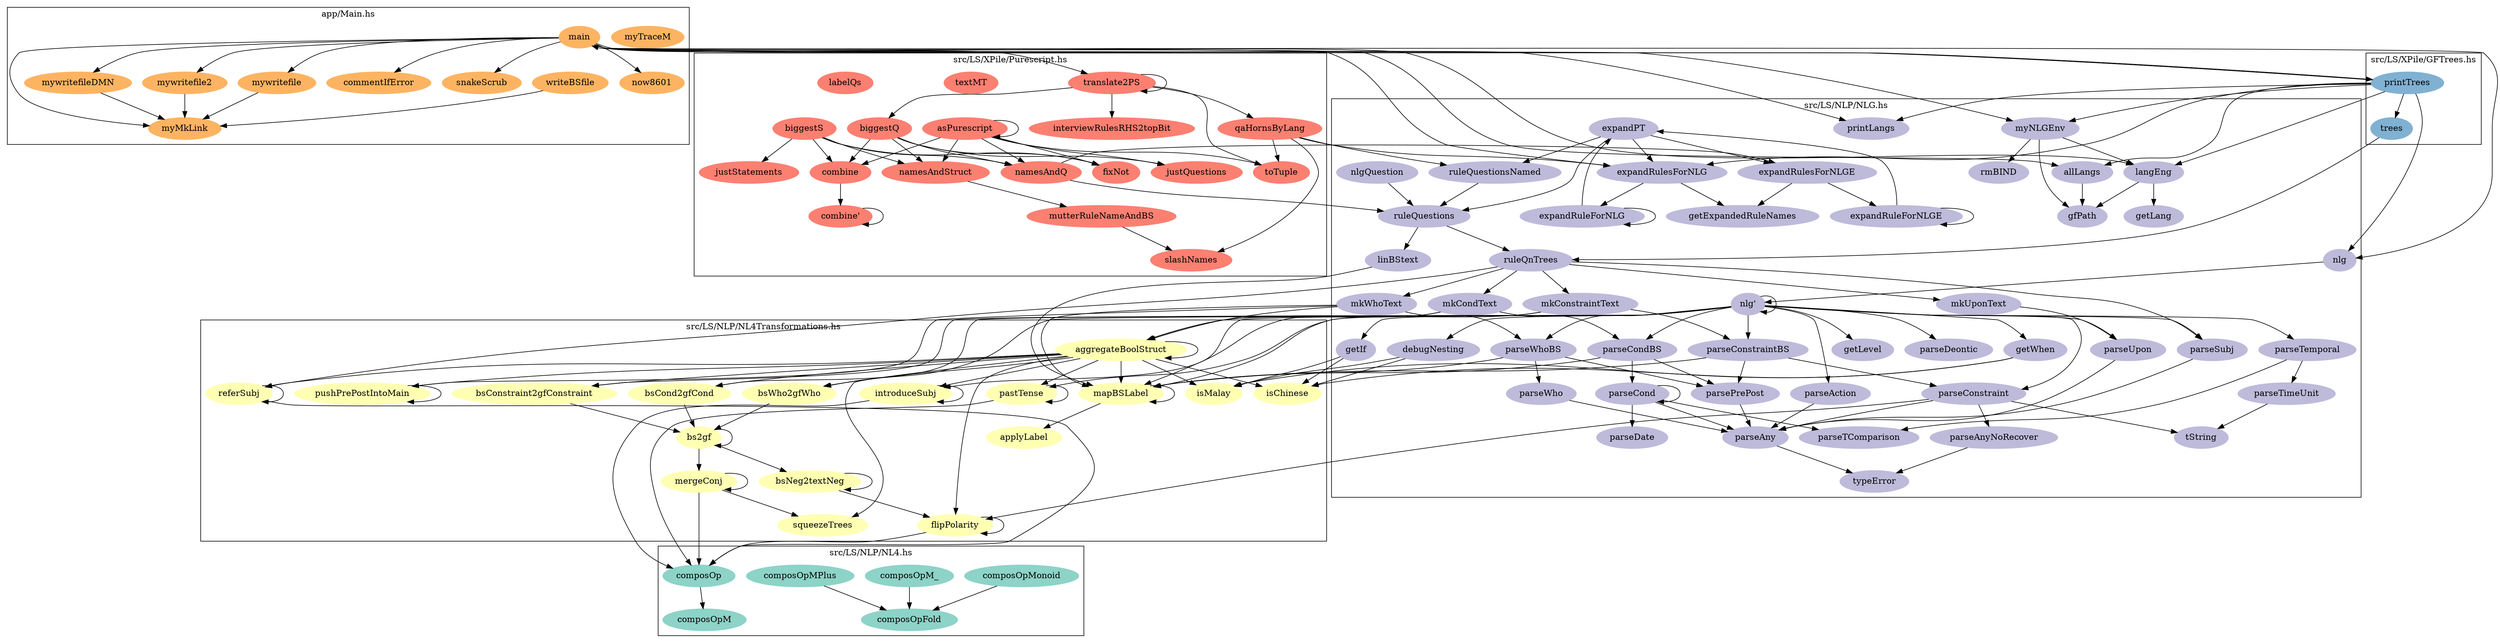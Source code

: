 strict digraph deps {
  node [colorscheme=set312, style=filled];

   subgraph cluster_6 {
     label = "app/Main.hs";
     "writeBSfile" [label= "writeBSfile", color=6];
     "snakeScrub" [label= "snakeScrub", color=6];
     "now8601" [label= "now8601", color=6];
     "mywritefileDMN" [label= "mywritefileDMN", color=6];
     "mywritefile2" [label= "mywritefile2", color=6];
     "mywritefile" [label= "mywritefile", color=6];
     "myTraceM" [label= "myTraceM", color=6];
     "myMkLink" [label= "myMkLink", color=6];
     "main" [label= "main", color=6];
     "commentIfError" [label= "commentIfError", color=6];
   }

   subgraph cluster_1 {
     label = "src/LS/NLP/NL4.hs";
     "composOpMonoid" [label= "composOpMonoid", color=1];
     "composOpM_" [label= "composOpM_", color=1];
     "composOpMPlus" [label= "composOpMPlus", color=1];
     "composOpM" [label= "composOpM", color=1];
     "composOpFold" [label= "composOpFold", color=1];
     "composOp" [label= "composOp", color=1];
   }

   subgraph cluster_2 {
     label = "src/LS/NLP/NL4Transformations.hs";
     "squeezeTrees" [label= "squeezeTrees", color=2];
     "referSubj" [label= "referSubj", color=2];
     "pushPrePostIntoMain" [label= "pushPrePostIntoMain", color=2];
     "pastTense" [label= "pastTense", color=2];
     "mergeConj" [label= "mergeConj", color=2];
     "mapBSLabel" [label= "mapBSLabel", color=2];
     "isMalay" [label= "isMalay", color=2];
     "isChinese" [label= "isChinese", color=2];
     "introduceSubj" [label= "introduceSubj", color=2];
     "flipPolarity" [label= "flipPolarity", color=2];
     "bsWho2gfWho" [label= "bsWho2gfWho", color=2];
     "bsNeg2textNeg" [label= "bsNeg2textNeg", color=2];
     "bsConstraint2gfConstraint" [label= "bsConstraint2gfConstraint", color=2];
     "bsCond2gfCond" [label= "bsCond2gfCond", color=2];
     "bs2gf" [label= "bs2gf", color=2];
     "applyLabel" [label= "applyLabel", color=2];
     "aggregateBoolStruct" [label= "aggregateBoolStruct", color=2];
   }

   subgraph cluster_3 {
     label = "src/LS/NLP/NLG.hs";
     "typeError" [label= "typeError", color=3];
     "tString" [label= "tString", color=3];
     "ruleQuestionsNamed" [label= "ruleQuestionsNamed", color=3];
     "ruleQuestions" [label= "ruleQuestions", color=3];
     "ruleQnTrees" [label= "ruleQnTrees", color=3];
     "rmBIND" [label= "rmBIND", color=3];
     "printLangs" [label= "printLangs", color=3];
     "parseWhoBS" [label= "parseWhoBS", color=3];
     "parseWho" [label= "parseWho", color=3];
     "parseUpon" [label= "parseUpon", color=3];
     "parseTimeUnit" [label= "parseTimeUnit", color=3];
     "parseTemporal" [label= "parseTemporal", color=3];
     "parseTComparison" [label= "parseTComparison", color=3];
     "parseSubj" [label= "parseSubj", color=3];
     "parsePrePost" [label= "parsePrePost", color=3];
     "parseDeontic" [label= "parseDeontic", color=3];
     "parseDate" [label= "parseDate", color=3];
     "parseConstraintBS" [label= "parseConstraintBS", color=3];
     "parseConstraint" [label= "parseConstraint", color=3];
     "parseCondBS" [label= "parseCondBS", color=3];
     "parseCond" [label= "parseCond", color=3];
     "parseAnyNoRecover" [label= "parseAnyNoRecover", color=3];
     "parseAny" [label= "parseAny", color=3];
     "parseAction" [label= "parseAction", color=3];
     "nlg\'" [label= "nlg\'", color=3];
     "nlgQuestion" [label= "nlgQuestion", color=3];
     "nlg" [label= "nlg", color=3];
     "myNLGEnv" [label= "myNLGEnv", color=3];
     "mkWhoText" [label= "mkWhoText", color=3];
     "mkUponText" [label= "mkUponText", color=3];
     "mkConstraintText" [label= "mkConstraintText", color=3];
     "mkCondText" [label= "mkCondText", color=3];
     "linBStext" [label= "linBStext", color=3];
     "langEng" [label= "langEng", color=3];
     "gfPath" [label= "gfPath", color=3];
     "getWhen" [label= "getWhen", color=3];
     "getLevel" [label= "getLevel", color=3];
     "getLang" [label= "getLang", color=3];
     "getIf" [label= "getIf", color=3];
     "getExpandedRuleNames" [label= "getExpandedRuleNames", color=3];
     "expandRulesForNLGE" [label= "expandRulesForNLGE", color=3];
     "expandRulesForNLG" [label= "expandRulesForNLG", color=3];
     "expandRuleForNLGE" [label= "expandRuleForNLGE", color=3];
     "expandRuleForNLG" [label= "expandRuleForNLG", color=3];
     "expandPT" [label= "expandPT", color=3];
     "debugNesting" [label= "debugNesting", color=3];
     "allLangs" [label= "allLangs", color=3];
   }

   subgraph cluster_5 {
     label = "src/LS/XPile/GFTrees.hs";
     "trees" [label= "trees", color=5];
     "printTrees" [label= "printTrees", color=5];
   }

   subgraph cluster_4 {
     label = "src/LS/XPile/Purescript.hs";
     "translate2PS" [label= "translate2PS", color=4];
     "toTuple" [label= "toTuple", color=4];
     "textMT" [label= "textMT", color=4];
     "slashNames" [label= "slashNames", color=4];
     "qaHornsByLang" [label= "qaHornsByLang", color=4];
     "namesAndStruct" [label= "namesAndStruct", color=4];
     "namesAndQ" [label= "namesAndQ", color=4];
     "mutterRuleNameAndBS" [label= "mutterRuleNameAndBS", color=4];
     "labelQs" [label= "labelQs", color=4];
     "justStatements" [label= "justStatements", color=4];
     "justQuestions" [label= "justQuestions", color=4];
     "interviewRulesRHS2topBit" [label= "interviewRulesRHS2topBit", color=4];
     "fixNot" [label= "fixNot", color=4];
     "combine\'" [label= "combine\'", color=4];
     "combine" [label= "combine", color=4];
     "biggestS" [label= "biggestS", color=4];
     "biggestQ" [label= "biggestQ", color=4];
     "asPurescript" [label= "asPurescript", color=4];
   }

"aggregateBoolStruct" -> "aggregateBoolStruct";
"aggregateBoolStruct" -> "bsCond2gfCond";
"aggregateBoolStruct" -> "bsConstraint2gfConstraint";
"aggregateBoolStruct" -> "bsWho2gfWho";
"aggregateBoolStruct" -> "flipPolarity";
"aggregateBoolStruct" -> "introduceSubj";
"aggregateBoolStruct" -> "isChinese";
"aggregateBoolStruct" -> "isMalay";
"aggregateBoolStruct" -> "mapBSLabel";
"aggregateBoolStruct" -> "pastTense";
"aggregateBoolStruct" -> "pushPrePostIntoMain";
"aggregateBoolStruct" -> "referSubj";
"aggregateBoolStruct" -> "squeezeTrees";
"allLangs" -> "gfPath";
"asPurescript" -> "asPurescript";
"asPurescript" -> "combine";
"asPurescript" -> "fixNot";
"asPurescript" -> "justQuestions";
"asPurescript" -> "namesAndQ";
"asPurescript" -> "namesAndStruct";
"asPurescript" -> "toTuple";
"biggestQ" -> "combine";
"biggestQ" -> "fixNot";
"biggestQ" -> "justQuestions";
"biggestQ" -> "namesAndQ";
"biggestQ" -> "namesAndStruct";
"biggestS" -> "combine";
"biggestS" -> "fixNot";
"biggestS" -> "justStatements";
"biggestS" -> "namesAndQ";
"biggestS" -> "namesAndStruct";
"bs2gf" -> "bs2gf";
"bs2gf" -> "bsNeg2textNeg";
"bs2gf" -> "mergeConj";
"bsCond2gfCond" -> "bs2gf";
"bsConstraint2gfConstraint" -> "bs2gf";
"bsNeg2textNeg" -> "bsNeg2textNeg";
"bsNeg2textNeg" -> "flipPolarity";
"bsWho2gfWho" -> "bs2gf";
"combine" -> "combine\'";
"combine\'" -> "combine\'";
"composOp" -> "composOpM";
"composOpMPlus" -> "composOpFold";
"composOpM_" -> "composOpFold";
"composOpMonoid" -> "composOpFold";
"debugNesting" -> "isChinese";
"debugNesting" -> "isMalay";
"expandPT" -> "expandRulesForNLG";
"expandPT" -> "expandRulesForNLGE";
"expandPT" -> "ruleQuestions";
"expandPT" -> "ruleQuestionsNamed";
"expandRuleForNLG" -> "expandPT";
"expandRuleForNLG" -> "expandRuleForNLG";
"expandRuleForNLGE" -> "expandPT";
"expandRuleForNLGE" -> "expandRuleForNLGE";
"expandRulesForNLG" -> "expandRuleForNLG";
"expandRulesForNLG" -> "getExpandedRuleNames";
"expandRulesForNLGE" -> "expandRuleForNLGE";
"expandRulesForNLGE" -> "getExpandedRuleNames";
"flipPolarity" -> "composOp";
"flipPolarity" -> "flipPolarity";
"getIf" -> "isChinese";
"getIf" -> "isMalay";
"getWhen" -> "isChinese";
"getWhen" -> "isMalay";
"introduceSubj" -> "composOp";
"introduceSubj" -> "introduceSubj";
"langEng" -> "getLang";
"langEng" -> "gfPath";
"linBStext" -> "mapBSLabel";
"main" -> "allLangs";
"main" -> "commentIfError";
"main" -> "expandRulesForNLG";
"main" -> "langEng";
"main" -> "myMkLink";
"main" -> "myNLGEnv";
"main" -> "mywritefile";
"main" -> "mywritefile2";
"main" -> "mywritefileDMN";
"main" -> "nlg";
"main" -> "now8601";
"main" -> "printLangs";
"main" -> "printTrees";
"main" -> "snakeScrub";
"main" -> "translate2PS";
"mapBSLabel" -> "applyLabel";
"mapBSLabel" -> "mapBSLabel";
"mergeConj" -> "composOp";
"mergeConj" -> "mergeConj";
"mergeConj" -> "squeezeTrees";
"mkCondText" -> "aggregateBoolStruct";
"mkCondText" -> "mapBSLabel";
"mkCondText" -> "parseCondBS";
"mkConstraintText" -> "aggregateBoolStruct";
"mkConstraintText" -> "mapBSLabel";
"mkConstraintText" -> "parseConstraintBS";
"mkUponText" -> "parseUpon";
"mkWhoText" -> "aggregateBoolStruct";
"mkWhoText" -> "mapBSLabel";
"mkWhoText" -> "parseWhoBS";
"mkWhoText" -> "pushPrePostIntoMain";
"mutterRuleNameAndBS" -> "slashNames";
"myNLGEnv" -> "gfPath";
"myNLGEnv" -> "langEng";
"myNLGEnv" -> "rmBIND";
"mywritefile" -> "myMkLink";
"mywritefile2" -> "myMkLink";
"mywritefileDMN" -> "myMkLink";
"namesAndQ" -> "expandRulesForNLGE";
"namesAndQ" -> "ruleQuestions";
"namesAndStruct" -> "mutterRuleNameAndBS";
"nlg" -> "nlg\'";
"nlgQuestion" -> "ruleQuestions";
"nlg\'" -> "bsCond2gfCond";
"nlg\'" -> "bsConstraint2gfConstraint";
"nlg\'" -> "bsWho2gfWho";
"nlg\'" -> "debugNesting";
"nlg\'" -> "getIf";
"nlg\'" -> "getLevel";
"nlg\'" -> "getWhen";
"nlg\'" -> "introduceSubj";
"nlg\'" -> "nlg\'";
"nlg\'" -> "parseAction";
"nlg\'" -> "parseCondBS";
"nlg\'" -> "parseConstraint";
"nlg\'" -> "parseConstraintBS";
"nlg\'" -> "parseDeontic";
"nlg\'" -> "parseSubj";
"nlg\'" -> "parseTemporal";
"nlg\'" -> "parseUpon";
"nlg\'" -> "parseWhoBS";
"nlg\'" -> "pastTense";
"parseAction" -> "parseAny";
"parseAny" -> "typeError";
"parseAnyNoRecover" -> "typeError";
"parseCond" -> "parseAny";
"parseCond" -> "parseCond";
"parseCond" -> "parseDate";
"parseCond" -> "parseTComparison";
"parseCondBS" -> "mapBSLabel";
"parseCondBS" -> "parseCond";
"parseCondBS" -> "parsePrePost";
"parseConstraint" -> "flipPolarity";
"parseConstraint" -> "parseAny";
"parseConstraint" -> "parseAnyNoRecover";
"parseConstraint" -> "tString";
"parseConstraintBS" -> "mapBSLabel";
"parseConstraintBS" -> "parseConstraint";
"parseConstraintBS" -> "parsePrePost";
"parsePrePost" -> "parseAny";
"parseSubj" -> "parseAny";
"parseTemporal" -> "parseTComparison";
"parseTemporal" -> "parseTimeUnit";
"parseTimeUnit" -> "tString";
"parseUpon" -> "parseAny";
"parseWho" -> "parseAny";
"parseWhoBS" -> "mapBSLabel";
"parseWhoBS" -> "parsePrePost";
"parseWhoBS" -> "parseWho";
"pastTense" -> "composOp";
"pastTense" -> "pastTense";
"printTrees" -> "allLangs";
"printTrees" -> "expandRulesForNLG";
"printTrees" -> "langEng";
"printTrees" -> "main";
"printTrees" -> "myNLGEnv";
"printTrees" -> "nlg";
"printTrees" -> "printLangs";
"printTrees" -> "trees";
"pushPrePostIntoMain" -> "pushPrePostIntoMain";
"qaHornsByLang" -> "expandRulesForNLG";
"qaHornsByLang" -> "ruleQuestionsNamed";
"qaHornsByLang" -> "slashNames";
"qaHornsByLang" -> "toTuple";
"referSubj" -> "composOp";
"referSubj" -> "referSubj";
"ruleQnTrees" -> "mkCondText";
"ruleQnTrees" -> "mkConstraintText";
"ruleQnTrees" -> "mkUponText";
"ruleQnTrees" -> "mkWhoText";
"ruleQnTrees" -> "parseSubj";
"ruleQnTrees" -> "referSubj";
"ruleQuestions" -> "linBStext";
"ruleQuestions" -> "ruleQnTrees";
"ruleQuestionsNamed" -> "ruleQuestions";
"translate2PS" -> "biggestQ";
"translate2PS" -> "interviewRulesRHS2topBit";
"translate2PS" -> "qaHornsByLang";
"translate2PS" -> "toTuple";
"translate2PS" -> "translate2PS";
"trees" -> "ruleQnTrees";
"writeBSfile" -> "myMkLink";
}
